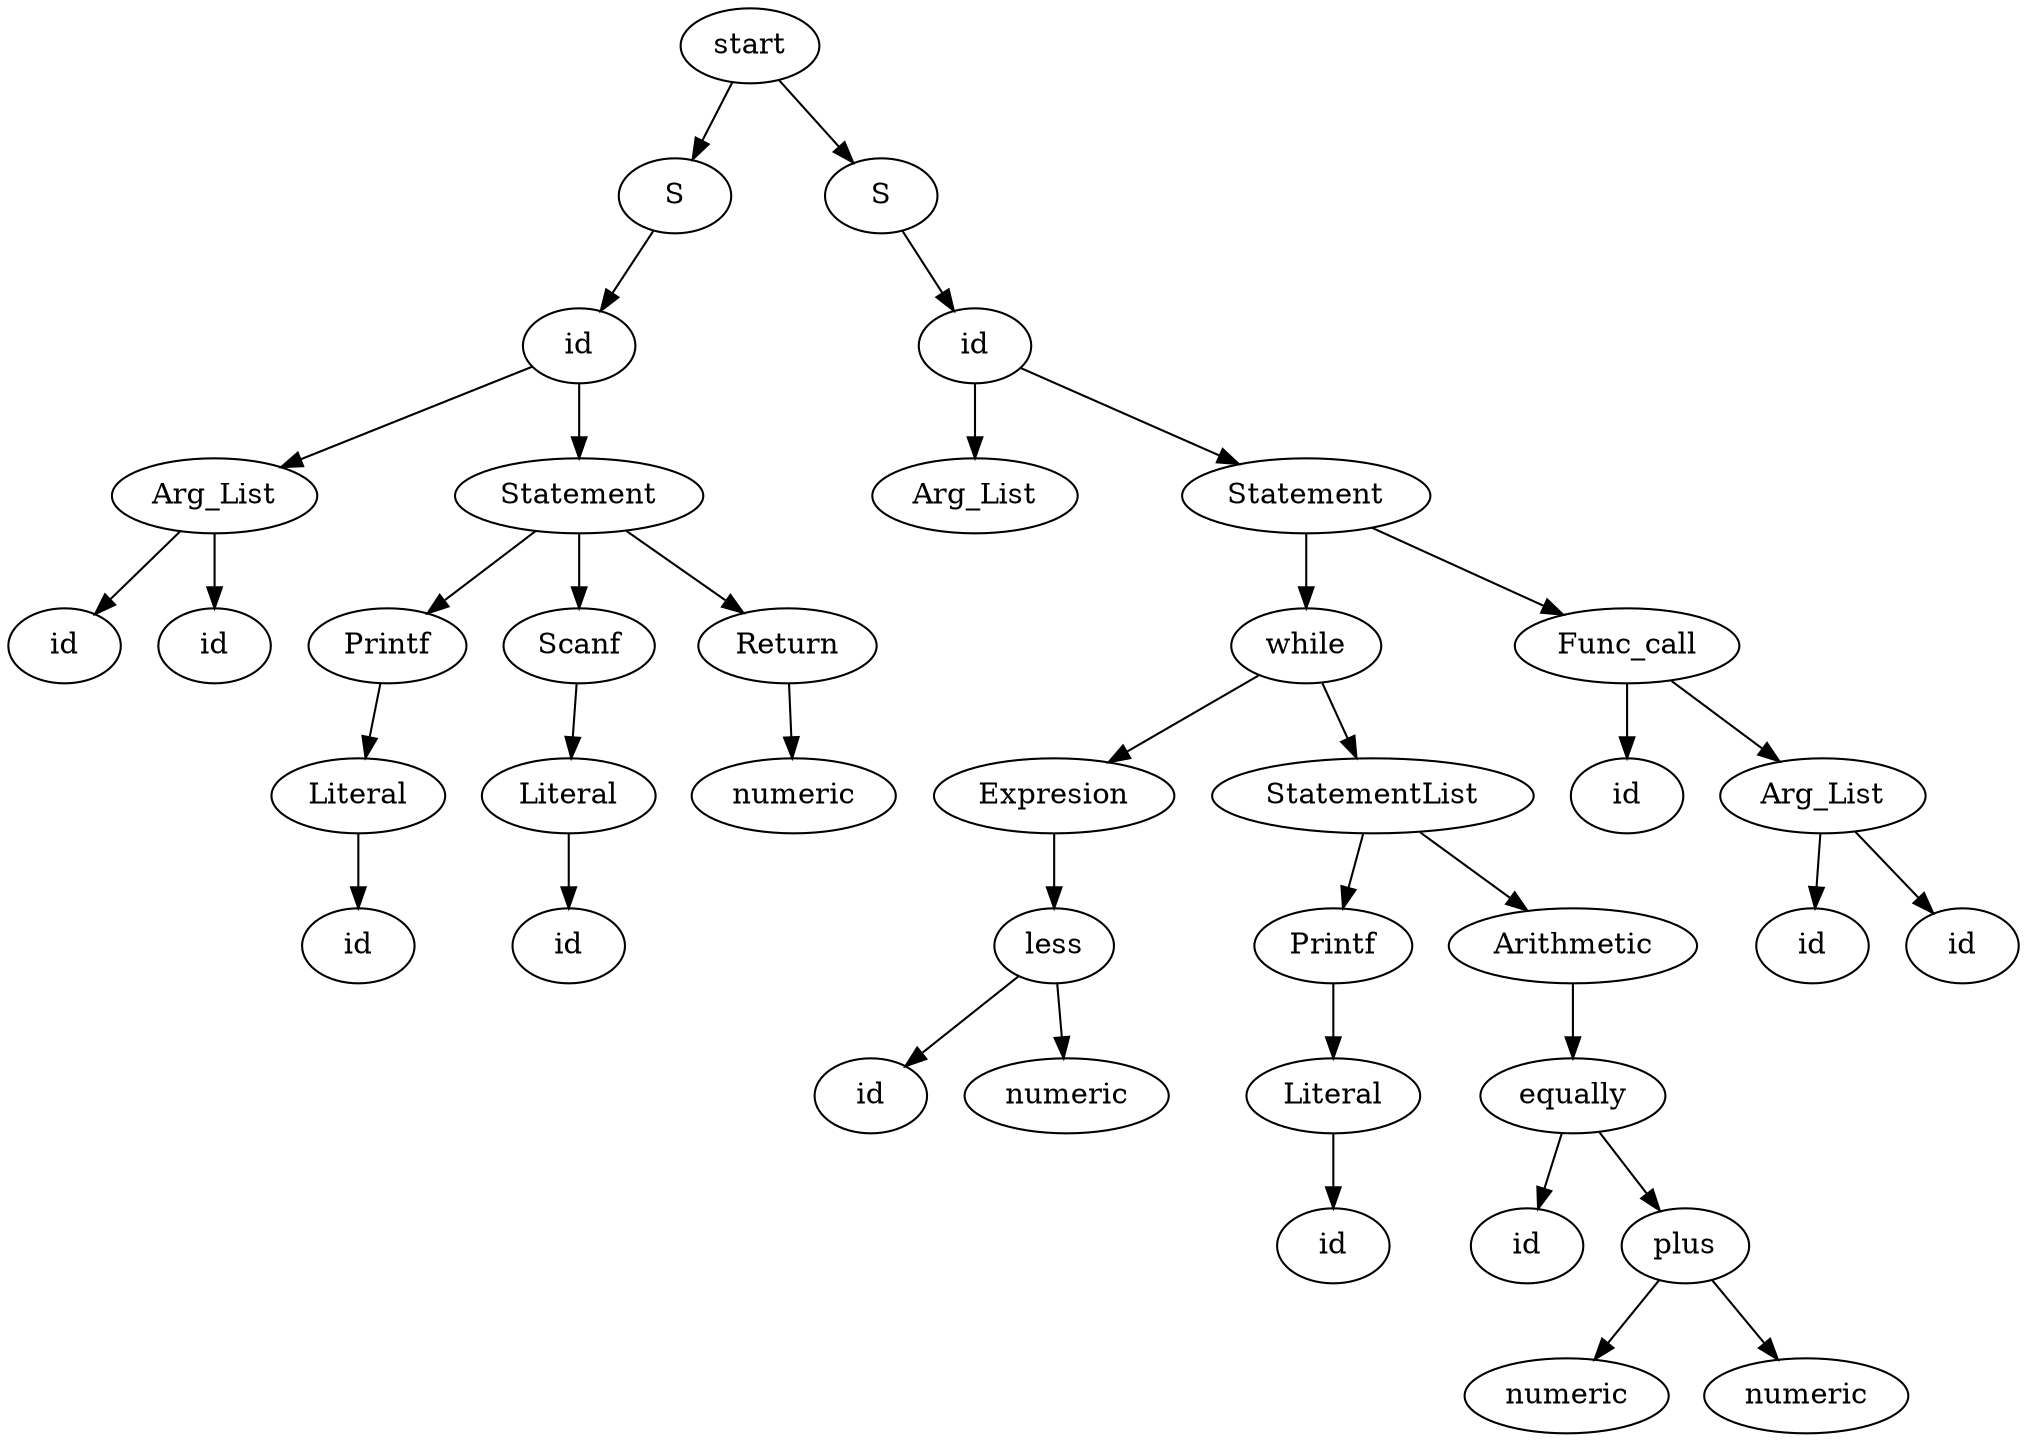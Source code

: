 digraph {
	"node1"[label=start]
	"node1"->"node2"
	"node2"[label=S]
	"node2"->"node3"
	"node3"[label=id]
	"node3"->"node4"
	"node4"[label=Arg_List]
	"node4"->"node5"
	"node5"[label=id]
	"node4"->"node6"
	"node6"[label=id]
	"node3"->"node7"
	"node7"[label=Statement]
	"node7"->"node8"
	"node8"[label=Printf]
	"node8"->"node9"
	"node9"[label=Literal]
	"node9"->"node10"
	"node10"[label=id]
	"node7"->"node11"
	"node11"[label=Scanf]
	"node11"->"node12"
	"node12"[label=Literal]
	"node12"->"node13"
	"node13"[label=id]
	"node7"->"node14"
	"node14"[label=Return]
	"node14"->"node15"
	"node15"[label=numeric]
	"node1"->"node16"
	"node16"[label=S]
	"node16"->"node17"
	"node17"[label=id]
	"node17"->"node18"
	"node18"[label=Arg_List]
	"node17"->"node19"
	"node19"[label=Statement]
	"node19"->"node20"
	"node20"[label=while]
	"node20"->"node21"
	"node21"[label=Expresion]
	"node21"->"node23"
	"node23"[label=less]
	"node23"->"node22"
	"node22"[label=id]
	"node23"->"node24"
	"node24"[label=numeric]
	"node20"->"node25"
	"node25"[label=StatementList]
	"node25"->"node26"
	"node26"[label=Printf]
	"node26"->"node27"
	"node27"[label=Literal]
	"node27"->"node28"
	"node28"[label=id]
	"node25"->"node30"
	"node30"[label=Arithmetic]
	"node30"->"node31"
	"node31"[label=equally]
	"node31"->"node29"
	"node29"[label=id]
	"node31"->"node33"
	"node33"[label=plus]
	"node33"->"node32"
	"node32"[label=numeric]
	"node33"->"node34"
	"node34"[label=numeric]
	"node19"->"node36"
	"node36"[label=Func_call]
	"node36"->"node35"
	"node35"[label=id]
	"node36"->"node37"
	"node37"[label=Arg_List]
	"node37"->"node38"
	"node38"[label=id]
	"node37"->"node39"
	"node39"[label=id]
}
